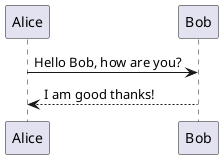 @startuml
participant Alice
participant Bob

Alice -> Bob: Hello Bob, how are you?
Bob --> Alice: I am good thanks!
@enduml
